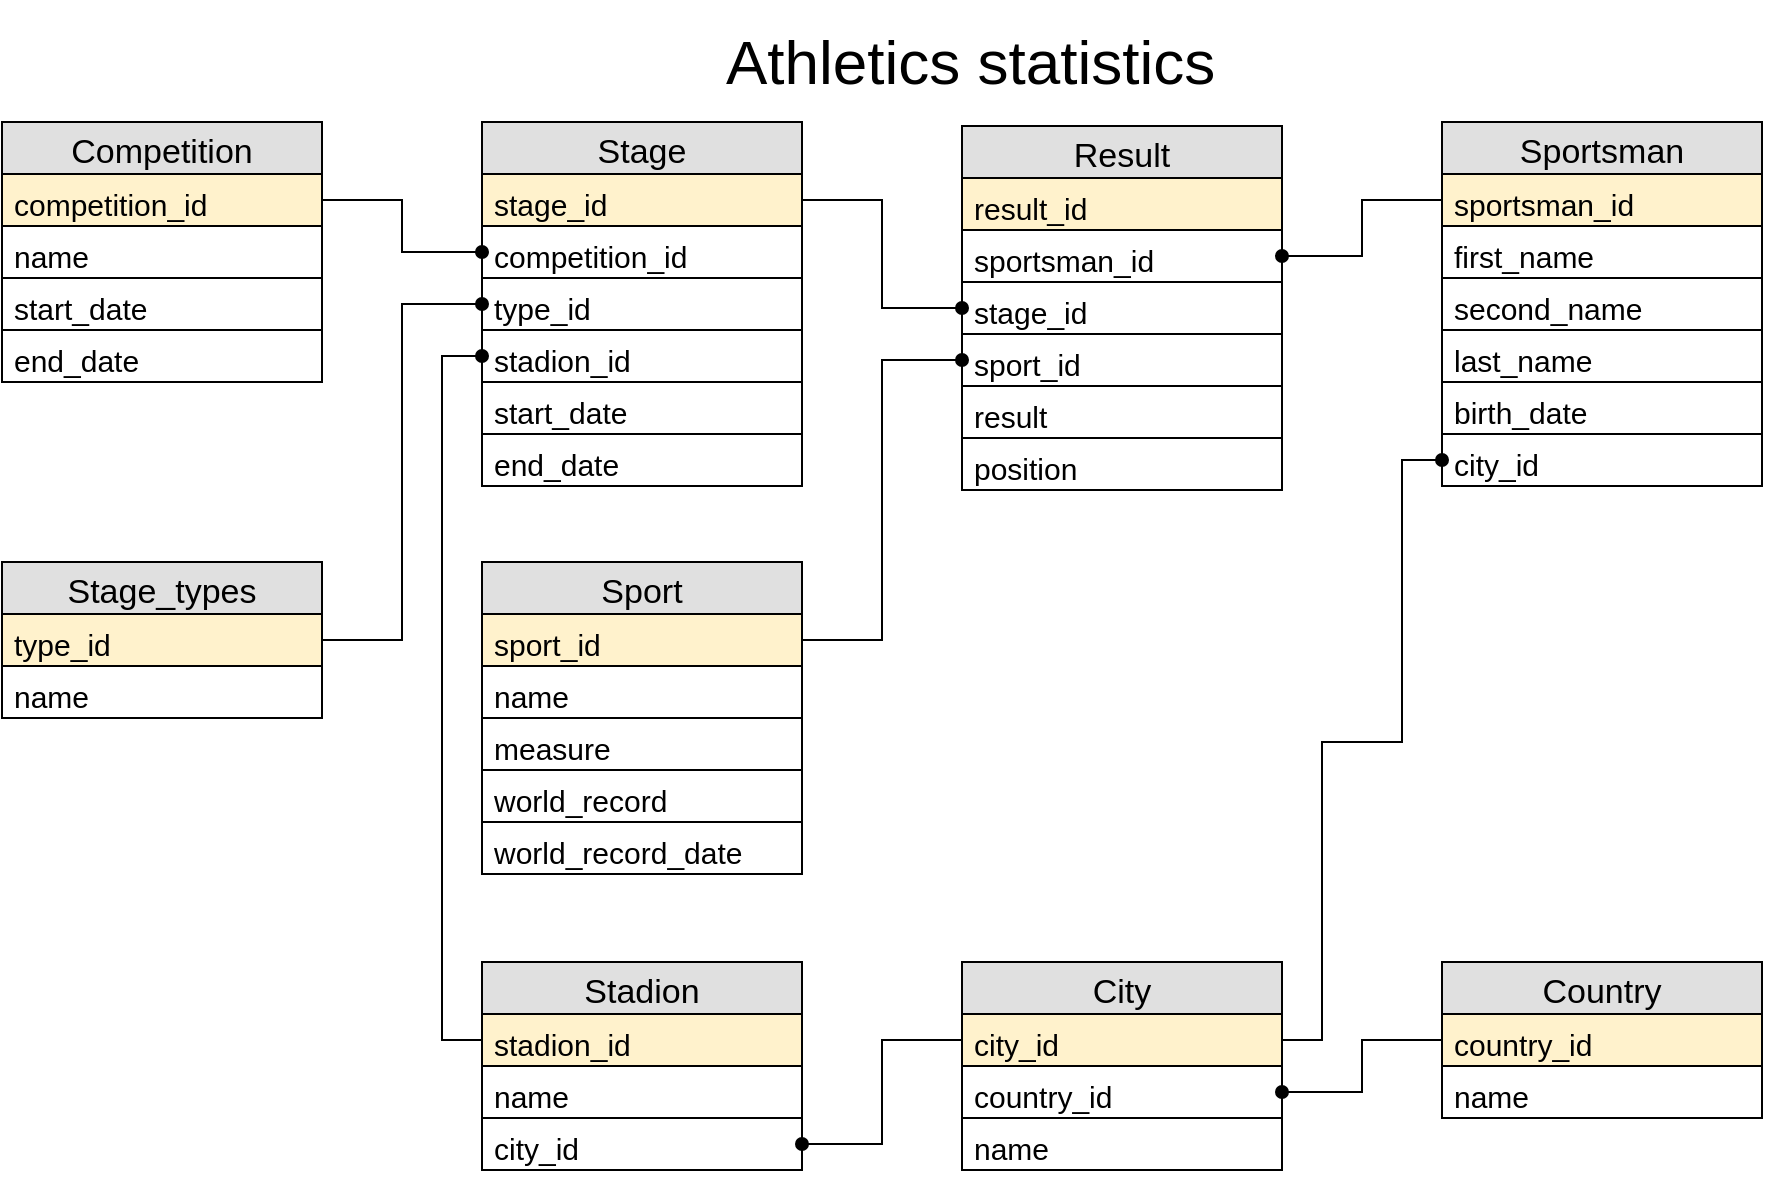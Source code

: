 <mxfile pages="1" version="11.2.9" type="github"><diagram name="Page-1" id="e56a1550-8fbb-45ad-956c-1786394a9013"><mxGraphModel dx="2032" dy="648" grid="1" gridSize="10" guides="1" tooltips="1" connect="1" arrows="1" fold="1" page="1" pageScale="1" pageWidth="1100" pageHeight="850" background="#ffffff" math="0" shadow="0"><root><mxCell id="0"/><mxCell id="1" parent="0"/><mxCell id="RrSWEWeavy6OYrx4xrDz-50" style="edgeStyle=orthogonalEdgeStyle;rounded=0;orthogonalLoop=1;jettySize=auto;html=1;exitX=0;exitY=0.5;exitDx=0;exitDy=0;fontSize=15;endArrow=oval;endFill=1;" parent="1" source="cB-ikfxc_nLtWdnZjJPT-25" edge="1"><mxGeometry relative="1" as="geometry"><mxPoint x="-271" y="159" as="sourcePoint"/></mxGeometry></mxCell><mxCell id="RrSWEWeavy6OYrx4xrDz-54" value="Athletics statistics" style="rounded=0;whiteSpace=wrap;html=1;shadow=0;glass=0;comic=0;strokeColor=#000000;strokeWidth=1;fillColor=none;fontSize=31;opacity=0;align=left;" parent="1" vertex="1"><mxGeometry x="-720" y="20" width="260" height="60" as="geometry"/></mxCell><mxCell id="cB-ikfxc_nLtWdnZjJPT-6" value="Stadion" style="swimlane;fontStyle=0;childLayout=stackLayout;horizontal=1;startSize=26;fillColor=#e0e0e0;horizontalStack=0;resizeParent=1;resizeParentMax=0;resizeLast=0;collapsible=1;marginBottom=0;swimlaneFillColor=#ffffff;align=center;fontSize=17;strokeColor=#000000;" vertex="1" parent="1"><mxGeometry x="-840" y="500" width="160" height="104" as="geometry"/></mxCell><mxCell id="cB-ikfxc_nLtWdnZjJPT-7" value="stadion_id" style="text;strokeColor=#000000;fillColor=#fff2cc;spacingLeft=4;spacingRight=4;overflow=hidden;rotatable=0;points=[[0,0.5],[1,0.5]];portConstraint=eastwest;fontSize=15;" vertex="1" parent="cB-ikfxc_nLtWdnZjJPT-6"><mxGeometry y="26" width="160" height="26" as="geometry"/></mxCell><mxCell id="cB-ikfxc_nLtWdnZjJPT-10" value="name" style="text;strokeColor=#000000;fillColor=none;spacingLeft=4;spacingRight=4;overflow=hidden;rotatable=0;points=[[0,0.5],[1,0.5]];portConstraint=eastwest;fontSize=15;" vertex="1" parent="cB-ikfxc_nLtWdnZjJPT-6"><mxGeometry y="52" width="160" height="26" as="geometry"/></mxCell><mxCell id="cB-ikfxc_nLtWdnZjJPT-11" value="city_id" style="text;strokeColor=#000000;fillColor=none;spacingLeft=4;spacingRight=4;overflow=hidden;rotatable=0;points=[[0,0.5],[1,0.5]];portConstraint=eastwest;fontSize=15;" vertex="1" parent="cB-ikfxc_nLtWdnZjJPT-6"><mxGeometry y="78" width="160" height="26" as="geometry"/></mxCell><mxCell id="cB-ikfxc_nLtWdnZjJPT-12" value="City" style="swimlane;fontStyle=0;childLayout=stackLayout;horizontal=1;startSize=26;fillColor=#e0e0e0;horizontalStack=0;resizeParent=1;resizeParentMax=0;resizeLast=0;collapsible=1;marginBottom=0;swimlaneFillColor=#ffffff;align=center;fontSize=17;strokeColor=#000000;" vertex="1" parent="1"><mxGeometry x="-600" y="500" width="160" height="104" as="geometry"/></mxCell><mxCell id="cB-ikfxc_nLtWdnZjJPT-13" value="city_id" style="text;strokeColor=#000000;fillColor=#fff2cc;spacingLeft=4;spacingRight=4;overflow=hidden;rotatable=0;points=[[0,0.5],[1,0.5]];portConstraint=eastwest;fontSize=15;" vertex="1" parent="cB-ikfxc_nLtWdnZjJPT-12"><mxGeometry y="26" width="160" height="26" as="geometry"/></mxCell><mxCell id="cB-ikfxc_nLtWdnZjJPT-15" value="country_id" style="text;strokeColor=#000000;fillColor=none;spacingLeft=4;spacingRight=4;overflow=hidden;rotatable=0;points=[[0,0.5],[1,0.5]];portConstraint=eastwest;fontSize=15;" vertex="1" parent="cB-ikfxc_nLtWdnZjJPT-12"><mxGeometry y="52" width="160" height="26" as="geometry"/></mxCell><mxCell id="cB-ikfxc_nLtWdnZjJPT-14" value="name" style="text;strokeColor=#000000;fillColor=none;spacingLeft=4;spacingRight=4;overflow=hidden;rotatable=0;points=[[0,0.5],[1,0.5]];portConstraint=eastwest;fontSize=15;" vertex="1" parent="cB-ikfxc_nLtWdnZjJPT-12"><mxGeometry y="78" width="160" height="26" as="geometry"/></mxCell><mxCell id="cB-ikfxc_nLtWdnZjJPT-16" value="Country" style="swimlane;fontStyle=0;childLayout=stackLayout;horizontal=1;startSize=26;fillColor=#e0e0e0;horizontalStack=0;resizeParent=1;resizeParentMax=0;resizeLast=0;collapsible=1;marginBottom=0;swimlaneFillColor=#ffffff;align=center;fontSize=17;strokeColor=#000000;" vertex="1" parent="1"><mxGeometry x="-360" y="500" width="160" height="78" as="geometry"/></mxCell><mxCell id="cB-ikfxc_nLtWdnZjJPT-17" value="country_id" style="text;strokeColor=#000000;fillColor=#fff2cc;spacingLeft=4;spacingRight=4;overflow=hidden;rotatable=0;points=[[0,0.5],[1,0.5]];portConstraint=eastwest;fontSize=15;" vertex="1" parent="cB-ikfxc_nLtWdnZjJPT-16"><mxGeometry y="26" width="160" height="26" as="geometry"/></mxCell><mxCell id="cB-ikfxc_nLtWdnZjJPT-18" value="name" style="text;strokeColor=#000000;fillColor=none;spacingLeft=4;spacingRight=4;overflow=hidden;rotatable=0;points=[[0,0.5],[1,0.5]];portConstraint=eastwest;fontSize=15;" vertex="1" parent="cB-ikfxc_nLtWdnZjJPT-16"><mxGeometry y="52" width="160" height="26" as="geometry"/></mxCell><mxCell id="cB-ikfxc_nLtWdnZjJPT-22" style="edgeStyle=orthogonalEdgeStyle;rounded=0;orthogonalLoop=1;jettySize=auto;html=1;exitX=0;exitY=0.5;exitDx=0;exitDy=0;entryX=1;entryY=0.5;entryDx=0;entryDy=0;fontSize=17;endArrow=oval;endFill=1;" edge="1" parent="1" source="cB-ikfxc_nLtWdnZjJPT-17" target="cB-ikfxc_nLtWdnZjJPT-15"><mxGeometry relative="1" as="geometry"/></mxCell><mxCell id="cB-ikfxc_nLtWdnZjJPT-23" style="edgeStyle=orthogonalEdgeStyle;rounded=0;orthogonalLoop=1;jettySize=auto;html=1;exitX=0;exitY=0.5;exitDx=0;exitDy=0;entryX=1;entryY=0.5;entryDx=0;entryDy=0;endArrow=oval;endFill=1;fontSize=17;" edge="1" parent="1" source="cB-ikfxc_nLtWdnZjJPT-13" target="cB-ikfxc_nLtWdnZjJPT-11"><mxGeometry relative="1" as="geometry"/></mxCell><mxCell id="cB-ikfxc_nLtWdnZjJPT-24" value="Sportsman" style="swimlane;fontStyle=0;childLayout=stackLayout;horizontal=1;startSize=26;fillColor=#e0e0e0;horizontalStack=0;resizeParent=1;resizeParentMax=0;resizeLast=0;collapsible=1;marginBottom=0;swimlaneFillColor=#ffffff;align=center;fontSize=17;strokeColor=#000000;" vertex="1" parent="1"><mxGeometry x="-360" y="80" width="160" height="182" as="geometry"/></mxCell><mxCell id="cB-ikfxc_nLtWdnZjJPT-25" value="sportsman_id" style="text;strokeColor=#000000;fillColor=#fff2cc;spacingLeft=4;spacingRight=4;overflow=hidden;rotatable=0;points=[[0,0.5],[1,0.5]];portConstraint=eastwest;fontSize=15;" vertex="1" parent="cB-ikfxc_nLtWdnZjJPT-24"><mxGeometry y="26" width="160" height="26" as="geometry"/></mxCell><mxCell id="cB-ikfxc_nLtWdnZjJPT-26" value="first_name" style="text;strokeColor=#000000;fillColor=none;spacingLeft=4;spacingRight=4;overflow=hidden;rotatable=0;points=[[0,0.5],[1,0.5]];portConstraint=eastwest;fontSize=15;" vertex="1" parent="cB-ikfxc_nLtWdnZjJPT-24"><mxGeometry y="52" width="160" height="26" as="geometry"/></mxCell><mxCell id="cB-ikfxc_nLtWdnZjJPT-27" value="second_name" style="text;strokeColor=#000000;fillColor=none;spacingLeft=4;spacingRight=4;overflow=hidden;rotatable=0;points=[[0,0.5],[1,0.5]];portConstraint=eastwest;fontSize=15;" vertex="1" parent="cB-ikfxc_nLtWdnZjJPT-24"><mxGeometry y="78" width="160" height="26" as="geometry"/></mxCell><mxCell id="cB-ikfxc_nLtWdnZjJPT-28" value="last_name" style="text;strokeColor=#000000;fillColor=none;spacingLeft=4;spacingRight=4;overflow=hidden;rotatable=0;points=[[0,0.5],[1,0.5]];portConstraint=eastwest;fontSize=15;" vertex="1" parent="cB-ikfxc_nLtWdnZjJPT-24"><mxGeometry y="104" width="160" height="26" as="geometry"/></mxCell><mxCell id="cB-ikfxc_nLtWdnZjJPT-29" value="birth_date" style="text;strokeColor=#000000;fillColor=none;spacingLeft=4;spacingRight=4;overflow=hidden;rotatable=0;points=[[0,0.5],[1,0.5]];portConstraint=eastwest;fontSize=15;" vertex="1" parent="cB-ikfxc_nLtWdnZjJPT-24"><mxGeometry y="130" width="160" height="26" as="geometry"/></mxCell><mxCell id="cB-ikfxc_nLtWdnZjJPT-30" value="city_id" style="text;strokeColor=#000000;fillColor=none;spacingLeft=4;spacingRight=4;overflow=hidden;rotatable=0;points=[[0,0.5],[1,0.5]];portConstraint=eastwest;fontSize=15;" vertex="1" parent="cB-ikfxc_nLtWdnZjJPT-24"><mxGeometry y="156" width="160" height="26" as="geometry"/></mxCell><mxCell id="cB-ikfxc_nLtWdnZjJPT-32" value="Result" style="swimlane;fontStyle=0;childLayout=stackLayout;horizontal=1;startSize=26;fillColor=#e0e0e0;horizontalStack=0;resizeParent=1;resizeParentMax=0;resizeLast=0;collapsible=1;marginBottom=0;swimlaneFillColor=#ffffff;align=center;fontSize=17;strokeColor=#000000;" vertex="1" parent="1"><mxGeometry x="-600" y="82" width="160" height="182" as="geometry"/></mxCell><mxCell id="cB-ikfxc_nLtWdnZjJPT-33" value="result_id" style="text;strokeColor=#000000;fillColor=#fff2cc;spacingLeft=4;spacingRight=4;overflow=hidden;rotatable=0;points=[[0,0.5],[1,0.5]];portConstraint=eastwest;fontSize=15;" vertex="1" parent="cB-ikfxc_nLtWdnZjJPT-32"><mxGeometry y="26" width="160" height="26" as="geometry"/></mxCell><mxCell id="cB-ikfxc_nLtWdnZjJPT-34" value="sportsman_id" style="text;strokeColor=#000000;fillColor=none;spacingLeft=4;spacingRight=4;overflow=hidden;rotatable=0;points=[[0,0.5],[1,0.5]];portConstraint=eastwest;fontSize=15;" vertex="1" parent="cB-ikfxc_nLtWdnZjJPT-32"><mxGeometry y="52" width="160" height="26" as="geometry"/></mxCell><mxCell id="cB-ikfxc_nLtWdnZjJPT-35" value="stage_id" style="text;strokeColor=#000000;fillColor=none;spacingLeft=4;spacingRight=4;overflow=hidden;rotatable=0;points=[[0,0.5],[1,0.5]];portConstraint=eastwest;fontSize=15;" vertex="1" parent="cB-ikfxc_nLtWdnZjJPT-32"><mxGeometry y="78" width="160" height="26" as="geometry"/></mxCell><mxCell id="cB-ikfxc_nLtWdnZjJPT-36" value="sport_id" style="text;strokeColor=#000000;fillColor=none;spacingLeft=4;spacingRight=4;overflow=hidden;rotatable=0;points=[[0,0.5],[1,0.5]];portConstraint=eastwest;fontSize=15;" vertex="1" parent="cB-ikfxc_nLtWdnZjJPT-32"><mxGeometry y="104" width="160" height="26" as="geometry"/></mxCell><mxCell id="cB-ikfxc_nLtWdnZjJPT-37" value="result" style="text;strokeColor=#000000;fillColor=none;spacingLeft=4;spacingRight=4;overflow=hidden;rotatable=0;points=[[0,0.5],[1,0.5]];portConstraint=eastwest;fontSize=15;" vertex="1" parent="cB-ikfxc_nLtWdnZjJPT-32"><mxGeometry y="130" width="160" height="26" as="geometry"/></mxCell><mxCell id="cB-ikfxc_nLtWdnZjJPT-80" value="position" style="text;strokeColor=#000000;fillColor=none;spacingLeft=4;spacingRight=4;overflow=hidden;rotatable=0;points=[[0,0.5],[1,0.5]];portConstraint=eastwest;fontSize=15;" vertex="1" parent="cB-ikfxc_nLtWdnZjJPT-32"><mxGeometry y="156" width="160" height="26" as="geometry"/></mxCell><mxCell id="cB-ikfxc_nLtWdnZjJPT-40" style="edgeStyle=orthogonalEdgeStyle;rounded=0;orthogonalLoop=1;jettySize=auto;html=1;exitX=0;exitY=0.5;exitDx=0;exitDy=0;entryX=1;entryY=0.5;entryDx=0;entryDy=0;endArrow=oval;endFill=1;fontSize=17;" edge="1" parent="1" source="cB-ikfxc_nLtWdnZjJPT-25" target="cB-ikfxc_nLtWdnZjJPT-34"><mxGeometry relative="1" as="geometry"/></mxCell><mxCell id="cB-ikfxc_nLtWdnZjJPT-41" value="Competition" style="swimlane;fontStyle=0;childLayout=stackLayout;horizontal=1;startSize=26;fillColor=#e0e0e0;horizontalStack=0;resizeParent=1;resizeParentMax=0;resizeLast=0;collapsible=1;marginBottom=0;swimlaneFillColor=#ffffff;align=center;fontSize=17;strokeColor=#000000;" vertex="1" parent="1"><mxGeometry x="-1080" y="80" width="160" height="130" as="geometry"/></mxCell><mxCell id="cB-ikfxc_nLtWdnZjJPT-42" value="competition_id" style="text;strokeColor=#000000;fillColor=#fff2cc;spacingLeft=4;spacingRight=4;overflow=hidden;rotatable=0;points=[[0,0.5],[1,0.5]];portConstraint=eastwest;fontSize=15;" vertex="1" parent="cB-ikfxc_nLtWdnZjJPT-41"><mxGeometry y="26" width="160" height="26" as="geometry"/></mxCell><mxCell id="cB-ikfxc_nLtWdnZjJPT-43" value="name" style="text;strokeColor=#000000;fillColor=none;spacingLeft=4;spacingRight=4;overflow=hidden;rotatable=0;points=[[0,0.5],[1,0.5]];portConstraint=eastwest;fontSize=15;" vertex="1" parent="cB-ikfxc_nLtWdnZjJPT-41"><mxGeometry y="52" width="160" height="26" as="geometry"/></mxCell><mxCell id="cB-ikfxc_nLtWdnZjJPT-44" value="start_date" style="text;strokeColor=#000000;fillColor=none;spacingLeft=4;spacingRight=4;overflow=hidden;rotatable=0;points=[[0,0.5],[1,0.5]];portConstraint=eastwest;fontSize=15;" vertex="1" parent="cB-ikfxc_nLtWdnZjJPT-41"><mxGeometry y="78" width="160" height="26" as="geometry"/></mxCell><mxCell id="cB-ikfxc_nLtWdnZjJPT-45" value="end_date" style="text;strokeColor=#000000;fillColor=none;spacingLeft=4;spacingRight=4;overflow=hidden;rotatable=0;points=[[0,0.5],[1,0.5]];portConstraint=eastwest;fontSize=15;" vertex="1" parent="cB-ikfxc_nLtWdnZjJPT-41"><mxGeometry y="104" width="160" height="26" as="geometry"/></mxCell><mxCell id="cB-ikfxc_nLtWdnZjJPT-51" value="Stage" style="swimlane;fontStyle=0;childLayout=stackLayout;horizontal=1;startSize=26;fillColor=#e0e0e0;horizontalStack=0;resizeParent=1;resizeParentMax=0;resizeLast=0;collapsible=1;marginBottom=0;swimlaneFillColor=#ffffff;align=center;fontSize=17;strokeColor=#000000;" vertex="1" parent="1"><mxGeometry x="-840" y="80" width="160" height="182" as="geometry"/></mxCell><mxCell id="cB-ikfxc_nLtWdnZjJPT-52" value="stage_id" style="text;strokeColor=#000000;fillColor=#fff2cc;spacingLeft=4;spacingRight=4;overflow=hidden;rotatable=0;points=[[0,0.5],[1,0.5]];portConstraint=eastwest;fontSize=15;" vertex="1" parent="cB-ikfxc_nLtWdnZjJPT-51"><mxGeometry y="26" width="160" height="26" as="geometry"/></mxCell><mxCell id="cB-ikfxc_nLtWdnZjJPT-67" value="competition_id" style="text;strokeColor=#000000;fillColor=none;spacingLeft=4;spacingRight=4;overflow=hidden;rotatable=0;points=[[0,0.5],[1,0.5]];portConstraint=eastwest;fontSize=15;" vertex="1" parent="cB-ikfxc_nLtWdnZjJPT-51"><mxGeometry y="52" width="160" height="26" as="geometry"/></mxCell><mxCell id="cB-ikfxc_nLtWdnZjJPT-53" value="type_id" style="text;strokeColor=#000000;fillColor=none;spacingLeft=4;spacingRight=4;overflow=hidden;rotatable=0;points=[[0,0.5],[1,0.5]];portConstraint=eastwest;fontSize=15;" vertex="1" parent="cB-ikfxc_nLtWdnZjJPT-51"><mxGeometry y="78" width="160" height="26" as="geometry"/></mxCell><mxCell id="cB-ikfxc_nLtWdnZjJPT-56" value="stadion_id" style="text;strokeColor=#000000;fillColor=none;spacingLeft=4;spacingRight=4;overflow=hidden;rotatable=0;points=[[0,0.5],[1,0.5]];portConstraint=eastwest;fontSize=15;" vertex="1" parent="cB-ikfxc_nLtWdnZjJPT-51"><mxGeometry y="104" width="160" height="26" as="geometry"/></mxCell><mxCell id="cB-ikfxc_nLtWdnZjJPT-54" value="start_date" style="text;strokeColor=#000000;fillColor=none;spacingLeft=4;spacingRight=4;overflow=hidden;rotatable=0;points=[[0,0.5],[1,0.5]];portConstraint=eastwest;fontSize=15;" vertex="1" parent="cB-ikfxc_nLtWdnZjJPT-51"><mxGeometry y="130" width="160" height="26" as="geometry"/></mxCell><mxCell id="cB-ikfxc_nLtWdnZjJPT-55" value="end_date" style="text;strokeColor=#000000;fillColor=none;spacingLeft=4;spacingRight=4;overflow=hidden;rotatable=0;points=[[0,0.5],[1,0.5]];portConstraint=eastwest;fontSize=15;" vertex="1" parent="cB-ikfxc_nLtWdnZjJPT-51"><mxGeometry y="156" width="160" height="26" as="geometry"/></mxCell><mxCell id="cB-ikfxc_nLtWdnZjJPT-58" style="edgeStyle=orthogonalEdgeStyle;rounded=0;orthogonalLoop=1;jettySize=auto;html=1;exitX=1;exitY=0.5;exitDx=0;exitDy=0;entryX=0;entryY=0.5;entryDx=0;entryDy=0;endArrow=oval;endFill=1;fontSize=17;" edge="1" parent="1" source="cB-ikfxc_nLtWdnZjJPT-52" target="cB-ikfxc_nLtWdnZjJPT-35"><mxGeometry relative="1" as="geometry"/></mxCell><mxCell id="cB-ikfxc_nLtWdnZjJPT-59" style="edgeStyle=orthogonalEdgeStyle;rounded=0;orthogonalLoop=1;jettySize=auto;html=1;exitX=1;exitY=0.5;exitDx=0;exitDy=0;entryX=0;entryY=0.5;entryDx=0;entryDy=0;endArrow=oval;endFill=1;fontSize=17;" edge="1" parent="1" source="cB-ikfxc_nLtWdnZjJPT-61" target="cB-ikfxc_nLtWdnZjJPT-36"><mxGeometry relative="1" as="geometry"><mxPoint x="-591" y="316" as="sourcePoint"/></mxGeometry></mxCell><mxCell id="cB-ikfxc_nLtWdnZjJPT-60" value="Sport" style="swimlane;fontStyle=0;childLayout=stackLayout;horizontal=1;startSize=26;fillColor=#e0e0e0;horizontalStack=0;resizeParent=1;resizeParentMax=0;resizeLast=0;collapsible=1;marginBottom=0;swimlaneFillColor=#ffffff;align=center;fontSize=17;strokeColor=#000000;" vertex="1" parent="1"><mxGeometry x="-840" y="300" width="160" height="156" as="geometry"/></mxCell><mxCell id="cB-ikfxc_nLtWdnZjJPT-61" value="sport_id" style="text;strokeColor=#000000;fillColor=#fff2cc;spacingLeft=4;spacingRight=4;overflow=hidden;rotatable=0;points=[[0,0.5],[1,0.5]];portConstraint=eastwest;fontSize=15;" vertex="1" parent="cB-ikfxc_nLtWdnZjJPT-60"><mxGeometry y="26" width="160" height="26" as="geometry"/></mxCell><mxCell id="cB-ikfxc_nLtWdnZjJPT-62" value="name" style="text;strokeColor=#000000;fillColor=none;spacingLeft=4;spacingRight=4;overflow=hidden;rotatable=0;points=[[0,0.5],[1,0.5]];portConstraint=eastwest;fontSize=15;" vertex="1" parent="cB-ikfxc_nLtWdnZjJPT-60"><mxGeometry y="52" width="160" height="26" as="geometry"/></mxCell><mxCell id="cB-ikfxc_nLtWdnZjJPT-63" value="measure" style="text;strokeColor=#000000;fillColor=none;spacingLeft=4;spacingRight=4;overflow=hidden;rotatable=0;points=[[0,0.5],[1,0.5]];portConstraint=eastwest;fontSize=15;" vertex="1" parent="cB-ikfxc_nLtWdnZjJPT-60"><mxGeometry y="78" width="160" height="26" as="geometry"/></mxCell><mxCell id="cB-ikfxc_nLtWdnZjJPT-64" value="world_record" style="text;strokeColor=#000000;fillColor=none;spacingLeft=4;spacingRight=4;overflow=hidden;rotatable=0;points=[[0,0.5],[1,0.5]];portConstraint=eastwest;fontSize=15;" vertex="1" parent="cB-ikfxc_nLtWdnZjJPT-60"><mxGeometry y="104" width="160" height="26" as="geometry"/></mxCell><mxCell id="cB-ikfxc_nLtWdnZjJPT-65" value="world_record_date" style="text;strokeColor=#000000;fillColor=none;spacingLeft=4;spacingRight=4;overflow=hidden;rotatable=0;points=[[0,0.5],[1,0.5]];portConstraint=eastwest;fontSize=15;" vertex="1" parent="cB-ikfxc_nLtWdnZjJPT-60"><mxGeometry y="130" width="160" height="26" as="geometry"/></mxCell><mxCell id="cB-ikfxc_nLtWdnZjJPT-68" style="edgeStyle=orthogonalEdgeStyle;rounded=0;orthogonalLoop=1;jettySize=auto;html=1;exitX=1;exitY=0.5;exitDx=0;exitDy=0;entryX=0;entryY=0.5;entryDx=0;entryDy=0;endArrow=oval;endFill=1;fontSize=17;" edge="1" parent="1" source="cB-ikfxc_nLtWdnZjJPT-42" target="cB-ikfxc_nLtWdnZjJPT-67"><mxGeometry relative="1" as="geometry"/></mxCell><mxCell id="cB-ikfxc_nLtWdnZjJPT-69" style="edgeStyle=orthogonalEdgeStyle;rounded=0;orthogonalLoop=1;jettySize=auto;html=1;exitX=0;exitY=0.5;exitDx=0;exitDy=0;entryX=0;entryY=0.5;entryDx=0;entryDy=0;endArrow=oval;endFill=1;fontSize=17;" edge="1" parent="1" source="cB-ikfxc_nLtWdnZjJPT-7" target="cB-ikfxc_nLtWdnZjJPT-56"><mxGeometry relative="1" as="geometry"/></mxCell><mxCell id="cB-ikfxc_nLtWdnZjJPT-71" style="edgeStyle=orthogonalEdgeStyle;rounded=0;orthogonalLoop=1;jettySize=auto;html=1;exitX=1;exitY=0.5;exitDx=0;exitDy=0;entryX=0;entryY=0.5;entryDx=0;entryDy=0;endArrow=oval;endFill=1;fontSize=17;" edge="1" parent="1" source="cB-ikfxc_nLtWdnZjJPT-13" target="cB-ikfxc_nLtWdnZjJPT-30"><mxGeometry relative="1" as="geometry"><Array as="points"><mxPoint x="-420" y="539"/><mxPoint x="-420" y="390"/><mxPoint x="-380" y="390"/><mxPoint x="-380" y="249"/></Array></mxGeometry></mxCell><mxCell id="cB-ikfxc_nLtWdnZjJPT-73" value="Stage_types" style="swimlane;fontStyle=0;childLayout=stackLayout;horizontal=1;startSize=26;fillColor=#e0e0e0;horizontalStack=0;resizeParent=1;resizeParentMax=0;resizeLast=0;collapsible=1;marginBottom=0;swimlaneFillColor=#ffffff;align=center;fontSize=17;strokeColor=#000000;" vertex="1" parent="1"><mxGeometry x="-1080" y="300" width="160" height="78" as="geometry"/></mxCell><mxCell id="cB-ikfxc_nLtWdnZjJPT-74" value="type_id" style="text;strokeColor=#000000;fillColor=#fff2cc;spacingLeft=4;spacingRight=4;overflow=hidden;rotatable=0;points=[[0,0.5],[1,0.5]];portConstraint=eastwest;fontSize=15;" vertex="1" parent="cB-ikfxc_nLtWdnZjJPT-73"><mxGeometry y="26" width="160" height="26" as="geometry"/></mxCell><mxCell id="cB-ikfxc_nLtWdnZjJPT-75" value="name" style="text;strokeColor=#000000;fillColor=none;spacingLeft=4;spacingRight=4;overflow=hidden;rotatable=0;points=[[0,0.5],[1,0.5]];portConstraint=eastwest;fontSize=15;" vertex="1" parent="cB-ikfxc_nLtWdnZjJPT-73"><mxGeometry y="52" width="160" height="26" as="geometry"/></mxCell><mxCell id="cB-ikfxc_nLtWdnZjJPT-79" style="edgeStyle=orthogonalEdgeStyle;rounded=0;orthogonalLoop=1;jettySize=auto;html=1;exitX=1;exitY=0.5;exitDx=0;exitDy=0;entryX=0;entryY=0.5;entryDx=0;entryDy=0;endArrow=oval;endFill=1;fontSize=17;" edge="1" parent="1" source="cB-ikfxc_nLtWdnZjJPT-74" target="cB-ikfxc_nLtWdnZjJPT-53"><mxGeometry relative="1" as="geometry"/></mxCell></root></mxGraphModel></diagram></mxfile>